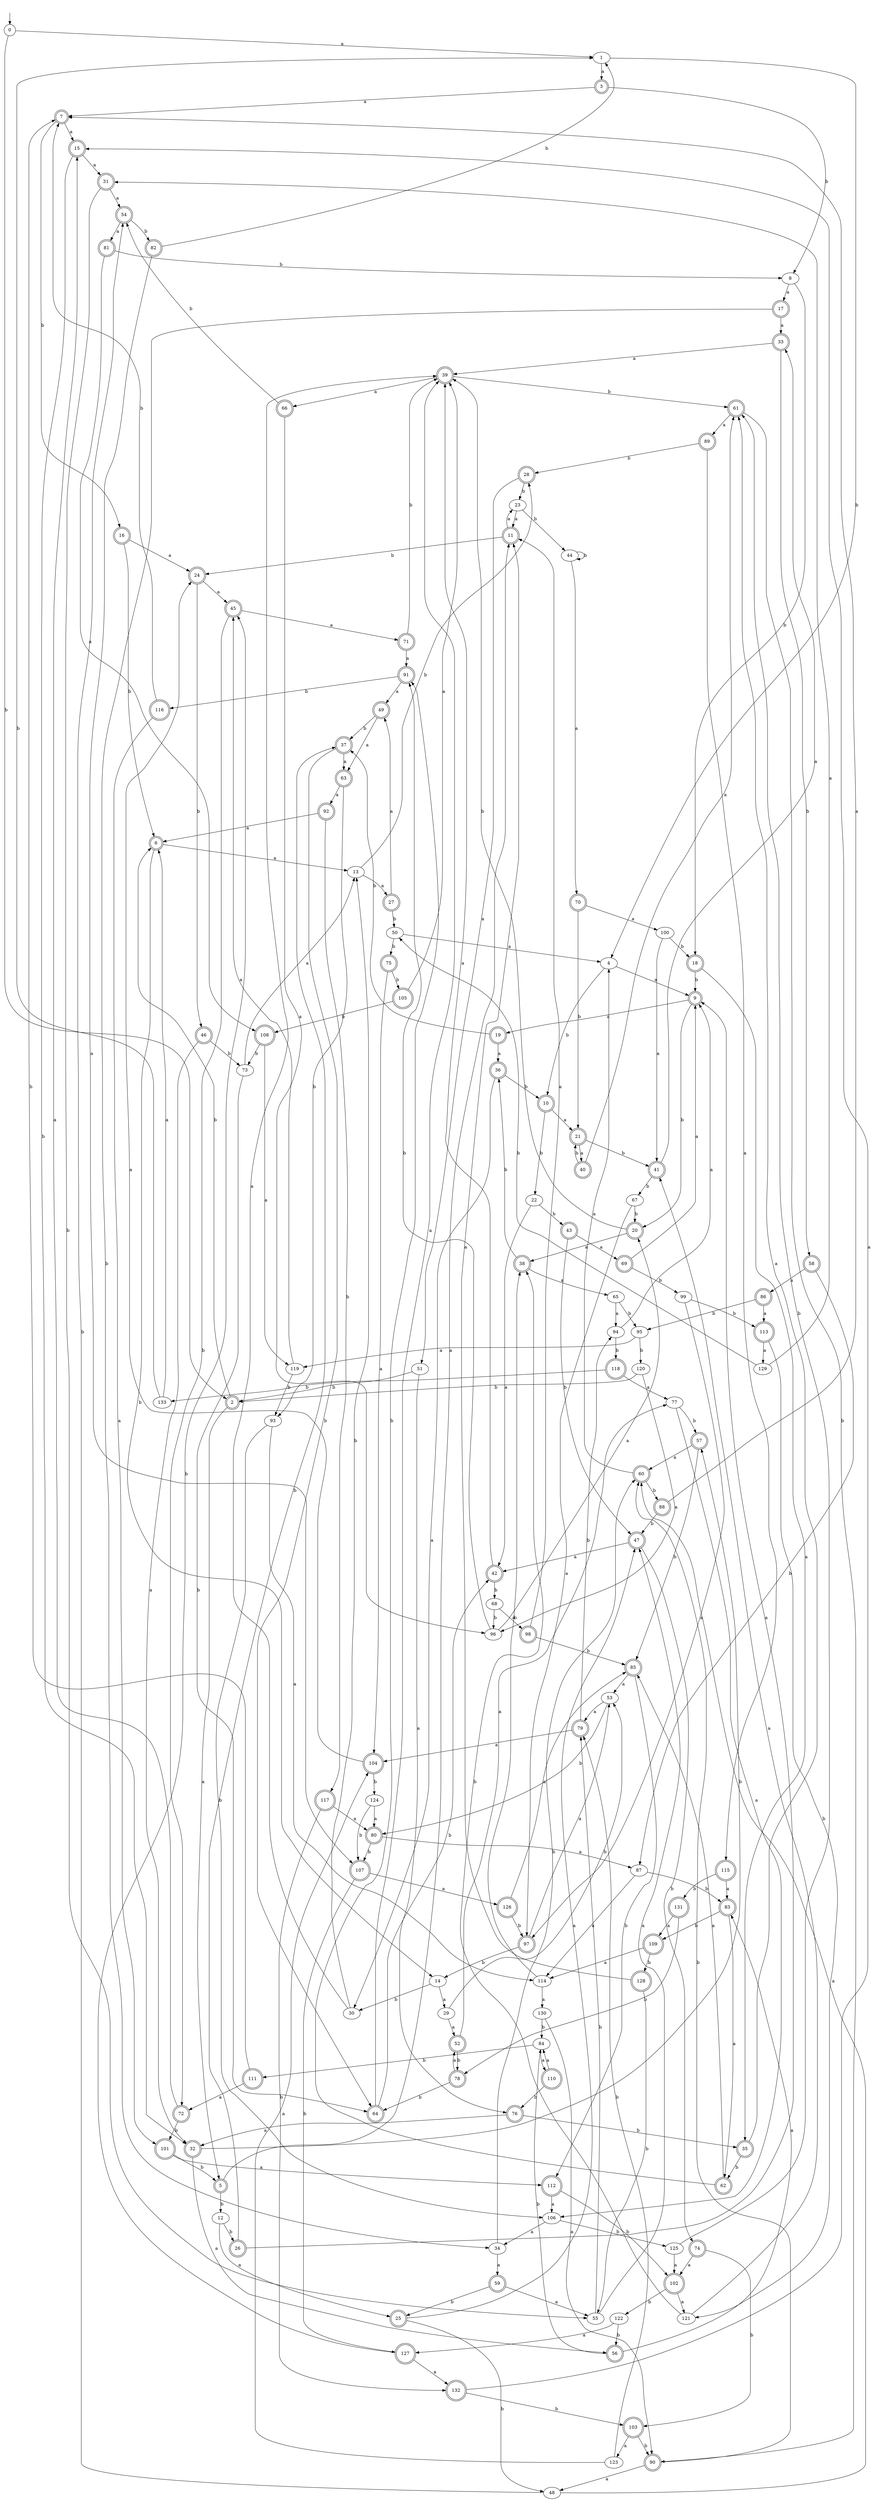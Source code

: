digraph RandomDFA {
  __start0 [label="", shape=none];
  __start0 -> 0 [label=""];
  0 [shape=circle]
  0 -> 1 [label="a"]
  0 -> 2 [label="b"]
  1
  1 -> 3 [label="a"]
  1 -> 4 [label="b"]
  2 [shape=doublecircle]
  2 -> 5 [label="a"]
  2 -> 6 [label="b"]
  3 [shape=doublecircle]
  3 -> 7 [label="a"]
  3 -> 8 [label="b"]
  4
  4 -> 9 [label="a"]
  4 -> 10 [label="b"]
  5 [shape=doublecircle]
  5 -> 11 [label="a"]
  5 -> 12 [label="b"]
  6 [shape=doublecircle]
  6 -> 13 [label="a"]
  6 -> 14 [label="b"]
  7 [shape=doublecircle]
  7 -> 15 [label="a"]
  7 -> 16 [label="b"]
  8
  8 -> 17 [label="a"]
  8 -> 18 [label="b"]
  9 [shape=doublecircle]
  9 -> 19 [label="a"]
  9 -> 20 [label="b"]
  10 [shape=doublecircle]
  10 -> 21 [label="a"]
  10 -> 22 [label="b"]
  11 [shape=doublecircle]
  11 -> 23 [label="a"]
  11 -> 24 [label="b"]
  12
  12 -> 25 [label="a"]
  12 -> 26 [label="b"]
  13
  13 -> 27 [label="a"]
  13 -> 28 [label="b"]
  14
  14 -> 29 [label="a"]
  14 -> 30 [label="b"]
  15 [shape=doublecircle]
  15 -> 31 [label="a"]
  15 -> 32 [label="b"]
  16 [shape=doublecircle]
  16 -> 24 [label="a"]
  16 -> 6 [label="b"]
  17 [shape=doublecircle]
  17 -> 33 [label="a"]
  17 -> 34 [label="b"]
  18 [shape=doublecircle]
  18 -> 35 [label="a"]
  18 -> 9 [label="b"]
  19 [shape=doublecircle]
  19 -> 36 [label="a"]
  19 -> 37 [label="b"]
  20 [shape=doublecircle]
  20 -> 38 [label="a"]
  20 -> 39 [label="b"]
  21 [shape=doublecircle]
  21 -> 40 [label="a"]
  21 -> 41 [label="b"]
  22
  22 -> 42 [label="a"]
  22 -> 43 [label="b"]
  23
  23 -> 11 [label="a"]
  23 -> 44 [label="b"]
  24 [shape=doublecircle]
  24 -> 45 [label="a"]
  24 -> 46 [label="b"]
  25 [shape=doublecircle]
  25 -> 47 [label="a"]
  25 -> 48 [label="b"]
  26 [shape=doublecircle]
  26 -> 9 [label="a"]
  26 -> 37 [label="b"]
  27 [shape=doublecircle]
  27 -> 49 [label="a"]
  27 -> 50 [label="b"]
  28 [shape=doublecircle]
  28 -> 51 [label="a"]
  28 -> 23 [label="b"]
  29
  29 -> 52 [label="a"]
  29 -> 53 [label="b"]
  30
  30 -> 39 [label="a"]
  30 -> 13 [label="b"]
  31 [shape=doublecircle]
  31 -> 54 [label="a"]
  31 -> 55 [label="b"]
  32 [shape=doublecircle]
  32 -> 56 [label="a"]
  32 -> 57 [label="b"]
  33 [shape=doublecircle]
  33 -> 39 [label="a"]
  33 -> 58 [label="b"]
  34
  34 -> 59 [label="a"]
  34 -> 60 [label="b"]
  35 [shape=doublecircle]
  35 -> 61 [label="a"]
  35 -> 62 [label="b"]
  36 [shape=doublecircle]
  36 -> 30 [label="a"]
  36 -> 10 [label="b"]
  37 [shape=doublecircle]
  37 -> 63 [label="a"]
  37 -> 64 [label="b"]
  38 [shape=doublecircle]
  38 -> 65 [label="a"]
  38 -> 36 [label="b"]
  39 [shape=doublecircle]
  39 -> 66 [label="a"]
  39 -> 61 [label="b"]
  40 [shape=doublecircle]
  40 -> 61 [label="a"]
  40 -> 21 [label="b"]
  41 [shape=doublecircle]
  41 -> 33 [label="a"]
  41 -> 67 [label="b"]
  42 [shape=doublecircle]
  42 -> 39 [label="a"]
  42 -> 68 [label="b"]
  43 [shape=doublecircle]
  43 -> 69 [label="a"]
  43 -> 47 [label="b"]
  44
  44 -> 70 [label="a"]
  44 -> 44 [label="b"]
  45 [shape=doublecircle]
  45 -> 71 [label="a"]
  45 -> 72 [label="b"]
  46 [shape=doublecircle]
  46 -> 32 [label="a"]
  46 -> 73 [label="b"]
  47 [shape=doublecircle]
  47 -> 42 [label="a"]
  47 -> 74 [label="b"]
  48
  48 -> 60 [label="a"]
  48 -> 54 [label="b"]
  49 [shape=doublecircle]
  49 -> 63 [label="a"]
  49 -> 37 [label="b"]
  50
  50 -> 4 [label="a"]
  50 -> 75 [label="b"]
  51
  51 -> 76 [label="a"]
  51 -> 2 [label="b"]
  52 [shape=doublecircle]
  52 -> 77 [label="a"]
  52 -> 78 [label="b"]
  53
  53 -> 79 [label="a"]
  53 -> 80 [label="b"]
  54 [shape=doublecircle]
  54 -> 81 [label="a"]
  54 -> 82 [label="b"]
  55
  55 -> 47 [label="a"]
  55 -> 79 [label="b"]
  56 [shape=doublecircle]
  56 -> 83 [label="a"]
  56 -> 84 [label="b"]
  57 [shape=doublecircle]
  57 -> 60 [label="a"]
  57 -> 85 [label="b"]
  58 [shape=doublecircle]
  58 -> 86 [label="a"]
  58 -> 87 [label="b"]
  59 [shape=doublecircle]
  59 -> 55 [label="a"]
  59 -> 25 [label="b"]
  60 [shape=doublecircle]
  60 -> 4 [label="a"]
  60 -> 88 [label="b"]
  61 [shape=doublecircle]
  61 -> 89 [label="a"]
  61 -> 90 [label="b"]
  62 [shape=doublecircle]
  62 -> 85 [label="a"]
  62 -> 91 [label="b"]
  63 [shape=doublecircle]
  63 -> 92 [label="a"]
  63 -> 93 [label="b"]
  64 [shape=doublecircle]
  64 -> 39 [label="a"]
  64 -> 42 [label="b"]
  65
  65 -> 94 [label="a"]
  65 -> 95 [label="b"]
  66 [shape=doublecircle]
  66 -> 96 [label="a"]
  66 -> 54 [label="b"]
  67
  67 -> 97 [label="a"]
  67 -> 20 [label="b"]
  68
  68 -> 98 [label="a"]
  68 -> 96 [label="b"]
  69 [shape=doublecircle]
  69 -> 9 [label="a"]
  69 -> 99 [label="b"]
  70 [shape=doublecircle]
  70 -> 100 [label="a"]
  70 -> 21 [label="b"]
  71 [shape=doublecircle]
  71 -> 91 [label="a"]
  71 -> 39 [label="b"]
  72 [shape=doublecircle]
  72 -> 15 [label="a"]
  72 -> 101 [label="b"]
  73
  73 -> 13 [label="a"]
  73 -> 64 [label="b"]
  74 [shape=doublecircle]
  74 -> 102 [label="a"]
  74 -> 103 [label="b"]
  75 [shape=doublecircle]
  75 -> 104 [label="a"]
  75 -> 105 [label="b"]
  76 [shape=doublecircle]
  76 -> 32 [label="a"]
  76 -> 35 [label="b"]
  77
  77 -> 106 [label="a"]
  77 -> 57 [label="b"]
  78 [shape=doublecircle]
  78 -> 52 [label="a"]
  78 -> 64 [label="b"]
  79 [shape=doublecircle]
  79 -> 104 [label="a"]
  79 -> 94 [label="b"]
  80 [shape=doublecircle]
  80 -> 87 [label="a"]
  80 -> 107 [label="b"]
  81 [shape=doublecircle]
  81 -> 108 [label="a"]
  81 -> 8 [label="b"]
  82 [shape=doublecircle]
  82 -> 107 [label="a"]
  82 -> 1 [label="b"]
  83 [shape=doublecircle]
  83 -> 62 [label="a"]
  83 -> 109 [label="b"]
  84
  84 -> 110 [label="a"]
  84 -> 111 [label="b"]
  85 [shape=doublecircle]
  85 -> 53 [label="a"]
  85 -> 112 [label="b"]
  86 [shape=doublecircle]
  86 -> 113 [label="a"]
  86 -> 95 [label="b"]
  87
  87 -> 114 [label="a"]
  87 -> 83 [label="b"]
  88 [shape=doublecircle]
  88 -> 7 [label="a"]
  88 -> 47 [label="b"]
  89 [shape=doublecircle]
  89 -> 115 [label="a"]
  89 -> 28 [label="b"]
  90 [shape=doublecircle]
  90 -> 48 [label="a"]
  90 -> 60 [label="b"]
  91 [shape=doublecircle]
  91 -> 49 [label="a"]
  91 -> 116 [label="b"]
  92 [shape=doublecircle]
  92 -> 6 [label="a"]
  92 -> 117 [label="b"]
  93
  93 -> 114 [label="a"]
  93 -> 106 [label="b"]
  94
  94 -> 9 [label="a"]
  94 -> 118 [label="b"]
  95
  95 -> 119 [label="a"]
  95 -> 120 [label="b"]
  96
  96 -> 20 [label="a"]
  96 -> 91 [label="b"]
  97 [shape=doublecircle]
  97 -> 53 [label="a"]
  97 -> 14 [label="b"]
  98 [shape=doublecircle]
  98 -> 11 [label="a"]
  98 -> 85 [label="b"]
  99
  99 -> 97 [label="a"]
  99 -> 113 [label="b"]
  100
  100 -> 41 [label="a"]
  100 -> 18 [label="b"]
  101 [shape=doublecircle]
  101 -> 112 [label="a"]
  101 -> 5 [label="b"]
  102 [shape=doublecircle]
  102 -> 121 [label="a"]
  102 -> 122 [label="b"]
  103 [shape=doublecircle]
  103 -> 123 [label="a"]
  103 -> 90 [label="b"]
  104 [shape=doublecircle]
  104 -> 24 [label="a"]
  104 -> 124 [label="b"]
  105 [shape=doublecircle]
  105 -> 39 [label="a"]
  105 -> 108 [label="b"]
  106
  106 -> 34 [label="a"]
  106 -> 125 [label="b"]
  107 [shape=doublecircle]
  107 -> 126 [label="a"]
  107 -> 127 [label="b"]
  108 [shape=doublecircle]
  108 -> 119 [label="a"]
  108 -> 73 [label="b"]
  109 [shape=doublecircle]
  109 -> 114 [label="a"]
  109 -> 128 [label="b"]
  110 [shape=doublecircle]
  110 -> 84 [label="a"]
  110 -> 76 [label="b"]
  111 [shape=doublecircle]
  111 -> 72 [label="a"]
  111 -> 7 [label="b"]
  112 [shape=doublecircle]
  112 -> 106 [label="a"]
  112 -> 102 [label="b"]
  113 [shape=doublecircle]
  113 -> 129 [label="a"]
  113 -> 121 [label="b"]
  114
  114 -> 130 [label="a"]
  114 -> 38 [label="b"]
  115 [shape=doublecircle]
  115 -> 83 [label="a"]
  115 -> 131 [label="b"]
  116 [shape=doublecircle]
  116 -> 101 [label="a"]
  116 -> 7 [label="b"]
  117 [shape=doublecircle]
  117 -> 80 [label="a"]
  117 -> 132 [label="b"]
  118 [shape=doublecircle]
  118 -> 77 [label="a"]
  118 -> 133 [label="b"]
  119
  119 -> 45 [label="a"]
  119 -> 93 [label="b"]
  120
  120 -> 96 [label="a"]
  120 -> 2 [label="b"]
  121
  121 -> 41 [label="a"]
  121 -> 38 [label="b"]
  122
  122 -> 127 [label="a"]
  122 -> 56 [label="b"]
  123
  123 -> 104 [label="a"]
  123 -> 79 [label="b"]
  124
  124 -> 80 [label="a"]
  124 -> 107 [label="b"]
  125
  125 -> 102 [label="a"]
  125 -> 61 [label="b"]
  126 [shape=doublecircle]
  126 -> 85 [label="a"]
  126 -> 97 [label="b"]
  127 [shape=doublecircle]
  127 -> 132 [label="a"]
  127 -> 45 [label="b"]
  128 [shape=doublecircle]
  128 -> 11 [label="a"]
  128 -> 55 [label="b"]
  129
  129 -> 31 [label="a"]
  129 -> 50 [label="b"]
  130
  130 -> 90 [label="a"]
  130 -> 84 [label="b"]
  131 [shape=doublecircle]
  131 -> 109 [label="a"]
  131 -> 78 [label="b"]
  132 [shape=doublecircle]
  132 -> 15 [label="a"]
  132 -> 103 [label="b"]
  133
  133 -> 6 [label="a"]
  133 -> 1 [label="b"]
}

